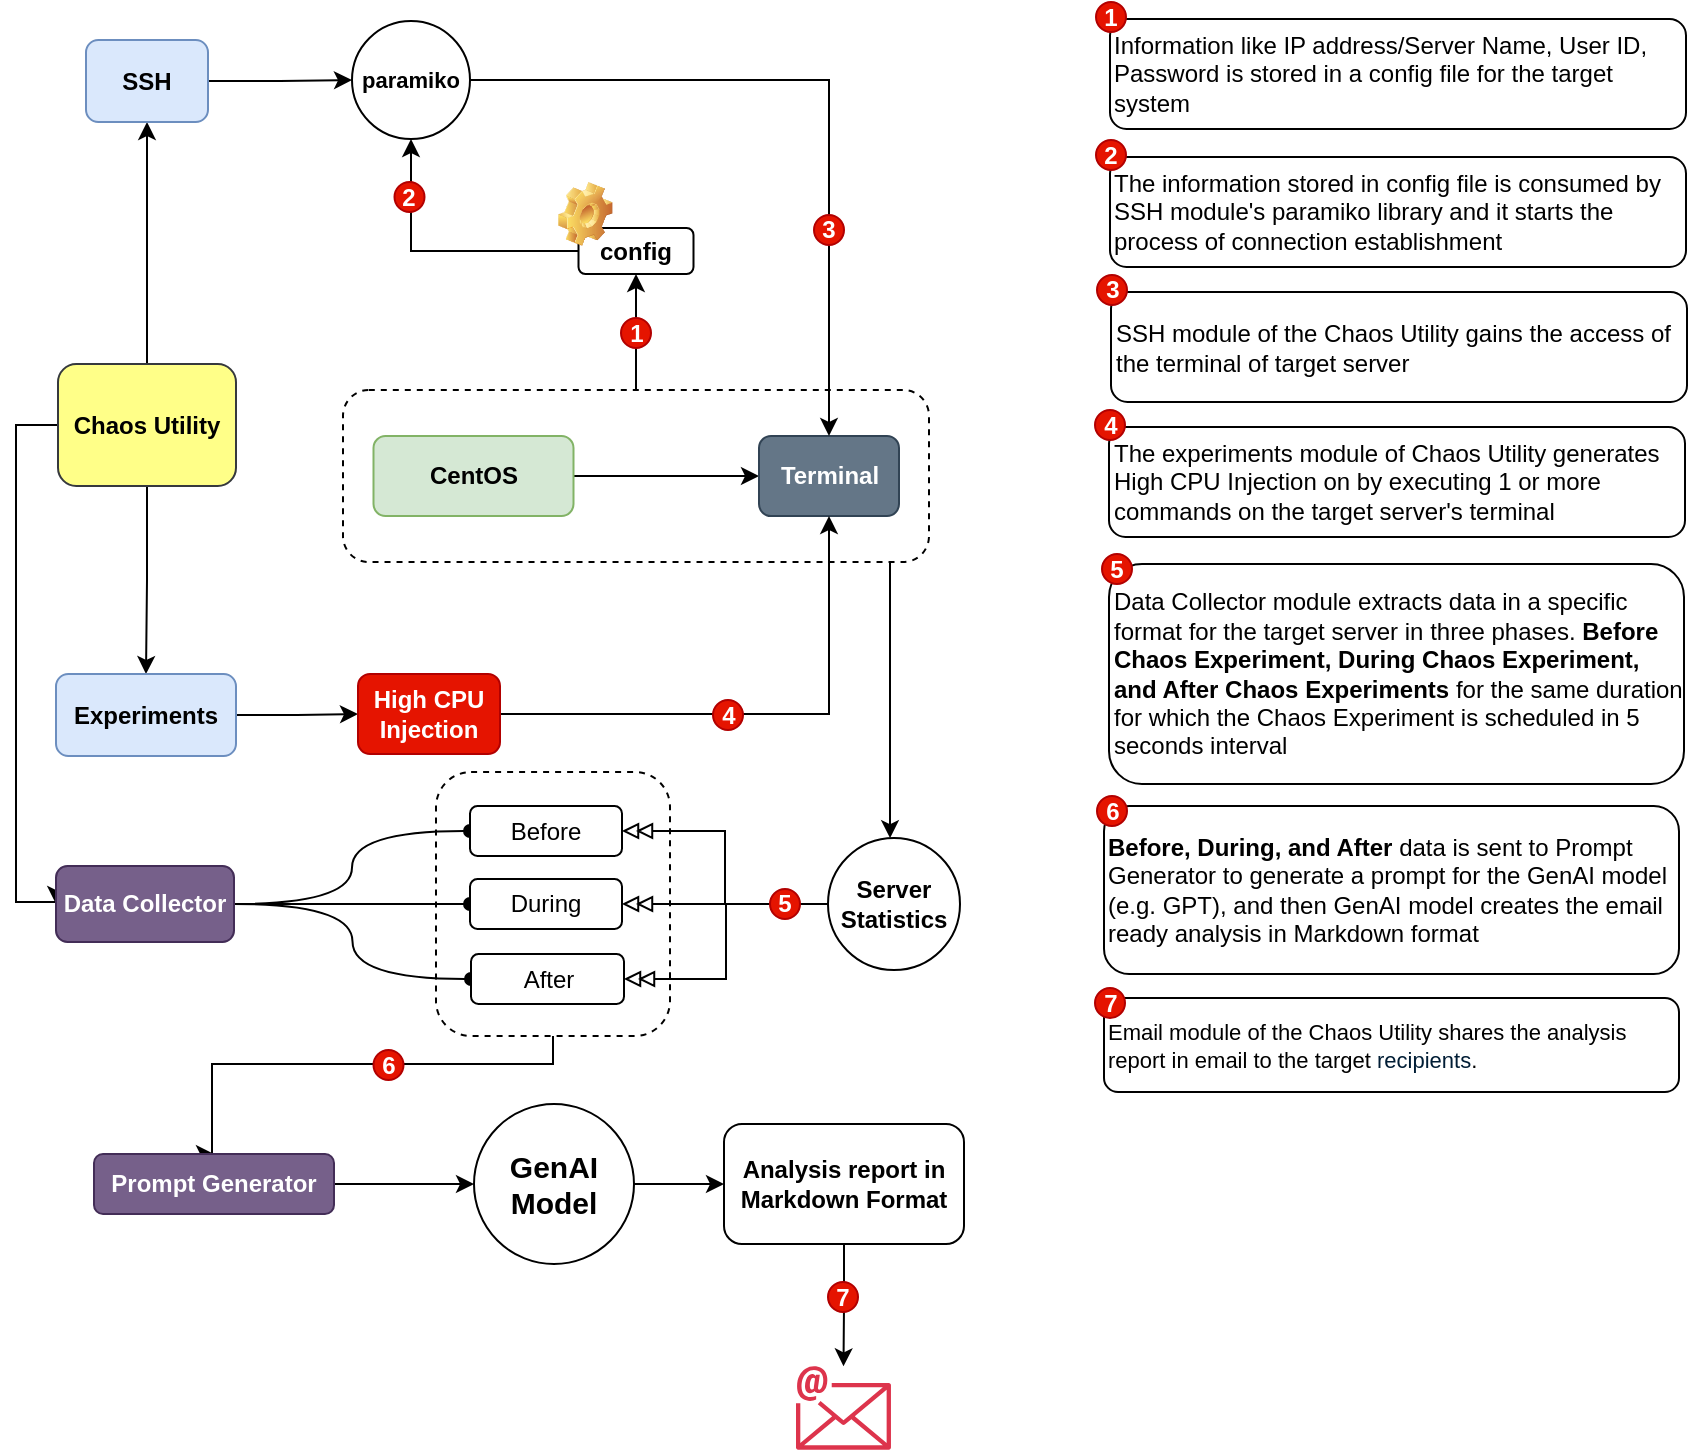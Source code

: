<mxfile version="24.5.2" type="github">
  <diagram name="Page-1" id="NkhVLPUMcwNlmVtLG-lc">
    <mxGraphModel dx="1434" dy="738" grid="0" gridSize="10" guides="1" tooltips="1" connect="1" arrows="1" fold="1" page="1" pageScale="1" pageWidth="850" pageHeight="1100" math="0" shadow="0">
      <root>
        <mxCell id="0" />
        <mxCell id="1" parent="0" />
        <mxCell id="LflM5cARyGVLYSAlDVeO-76" style="edgeStyle=orthogonalEdgeStyle;rounded=0;orthogonalLoop=1;jettySize=auto;html=1;entryX=0.5;entryY=0;entryDx=0;entryDy=0;" edge="1" parent="1" source="LflM5cARyGVLYSAlDVeO-73" target="LflM5cARyGVLYSAlDVeO-74">
          <mxGeometry relative="1" as="geometry">
            <Array as="points">
              <mxPoint x="280" y="603" />
              <mxPoint x="109" y="603" />
            </Array>
          </mxGeometry>
        </mxCell>
        <mxCell id="LflM5cARyGVLYSAlDVeO-73" value="" style="rounded=1;whiteSpace=wrap;html=1;dashed=1;" vertex="1" parent="1">
          <mxGeometry x="221" y="457" width="117" height="132" as="geometry" />
        </mxCell>
        <mxCell id="LflM5cARyGVLYSAlDVeO-32" style="rounded=0;orthogonalLoop=1;jettySize=auto;html=1;entryX=0.5;entryY=1;entryDx=0;entryDy=0;" edge="1" parent="1" source="LflM5cARyGVLYSAlDVeO-31" target="LflM5cARyGVLYSAlDVeO-8">
          <mxGeometry relative="1" as="geometry" />
        </mxCell>
        <mxCell id="LflM5cARyGVLYSAlDVeO-66" style="edgeStyle=orthogonalEdgeStyle;rounded=0;orthogonalLoop=1;jettySize=auto;html=1;" edge="1" parent="1" source="LflM5cARyGVLYSAlDVeO-31" target="LflM5cARyGVLYSAlDVeO-64">
          <mxGeometry relative="1" as="geometry">
            <Array as="points">
              <mxPoint x="448" y="386" />
              <mxPoint x="448" y="386" />
            </Array>
          </mxGeometry>
        </mxCell>
        <mxCell id="LflM5cARyGVLYSAlDVeO-31" value="" style="rounded=1;whiteSpace=wrap;html=1;dashed=1;" vertex="1" parent="1">
          <mxGeometry x="174.5" y="266" width="293" height="86" as="geometry" />
        </mxCell>
        <mxCell id="LflM5cARyGVLYSAlDVeO-17" style="edgeStyle=orthogonalEdgeStyle;rounded=0;orthogonalLoop=1;jettySize=auto;html=1;" edge="1" parent="1" source="LflM5cARyGVLYSAlDVeO-1" target="LflM5cARyGVLYSAlDVeO-3">
          <mxGeometry relative="1" as="geometry" />
        </mxCell>
        <mxCell id="LflM5cARyGVLYSAlDVeO-1" value="&lt;span&gt;CentOS&lt;/span&gt;" style="rounded=1;whiteSpace=wrap;html=1;fontStyle=1;fillColor=#d5e8d4;strokeColor=#82b366;" vertex="1" parent="1">
          <mxGeometry x="189.75" y="289" width="100" height="40" as="geometry" />
        </mxCell>
        <mxCell id="LflM5cARyGVLYSAlDVeO-36" style="edgeStyle=orthogonalEdgeStyle;rounded=0;orthogonalLoop=1;jettySize=auto;html=1;" edge="1" parent="1" source="LflM5cARyGVLYSAlDVeO-2" target="LflM5cARyGVLYSAlDVeO-35">
          <mxGeometry relative="1" as="geometry" />
        </mxCell>
        <mxCell id="LflM5cARyGVLYSAlDVeO-55" style="edgeStyle=orthogonalEdgeStyle;rounded=0;orthogonalLoop=1;jettySize=auto;html=1;" edge="1" parent="1" source="LflM5cARyGVLYSAlDVeO-2" target="LflM5cARyGVLYSAlDVeO-24">
          <mxGeometry relative="1" as="geometry" />
        </mxCell>
        <mxCell id="LflM5cARyGVLYSAlDVeO-57" style="edgeStyle=orthogonalEdgeStyle;rounded=0;orthogonalLoop=1;jettySize=auto;html=1;entryX=0;entryY=0.5;entryDx=0;entryDy=0;" edge="1" parent="1" source="LflM5cARyGVLYSAlDVeO-2" target="LflM5cARyGVLYSAlDVeO-56">
          <mxGeometry relative="1" as="geometry">
            <Array as="points">
              <mxPoint x="11" y="283" />
              <mxPoint x="11" y="522" />
            </Array>
          </mxGeometry>
        </mxCell>
        <mxCell id="LflM5cARyGVLYSAlDVeO-2" value="Chaos Utility" style="rounded=1;whiteSpace=wrap;html=1;fillColor=#ffff88;strokeColor=#36393d;fontStyle=1" vertex="1" parent="1">
          <mxGeometry x="32" y="253" width="89" height="61" as="geometry" />
        </mxCell>
        <mxCell id="LflM5cARyGVLYSAlDVeO-3" value="Terminal" style="rounded=1;whiteSpace=wrap;html=1;fillColor=#647687;fontColor=#ffffff;strokeColor=#314354;fontStyle=1" vertex="1" parent="1">
          <mxGeometry x="382.5" y="289" width="70" height="40" as="geometry" />
        </mxCell>
        <mxCell id="LflM5cARyGVLYSAlDVeO-33" style="edgeStyle=orthogonalEdgeStyle;rounded=0;orthogonalLoop=1;jettySize=auto;html=1;entryX=0.5;entryY=1;entryDx=0;entryDy=0;exitX=0;exitY=0.5;exitDx=0;exitDy=0;" edge="1" parent="1" source="LflM5cARyGVLYSAlDVeO-8" target="LflM5cARyGVLYSAlDVeO-11">
          <mxGeometry relative="1" as="geometry">
            <mxPoint x="254" y="196" as="sourcePoint" />
          </mxGeometry>
        </mxCell>
        <mxCell id="LflM5cARyGVLYSAlDVeO-8" value="config" style="rounded=1;whiteSpace=wrap;html=1;fontStyle=1" vertex="1" parent="1">
          <mxGeometry x="292.25" y="185" width="57.5" height="23" as="geometry" />
        </mxCell>
        <mxCell id="LflM5cARyGVLYSAlDVeO-12" value="1" style="ellipse;whiteSpace=wrap;html=1;aspect=fixed;fillColor=#e51400;fontColor=#ffffff;strokeColor=#B20000;fontStyle=1" vertex="1" parent="1">
          <mxGeometry x="313.5" y="230" width="15" height="15" as="geometry" />
        </mxCell>
        <mxCell id="LflM5cARyGVLYSAlDVeO-14" value="2" style="ellipse;whiteSpace=wrap;html=1;aspect=fixed;fillColor=#e51400;fontColor=#ffffff;strokeColor=#B20000;fontStyle=1" vertex="1" parent="1">
          <mxGeometry x="200.25" y="162" width="15" height="15" as="geometry" />
        </mxCell>
        <mxCell id="LflM5cARyGVLYSAlDVeO-27" style="edgeStyle=orthogonalEdgeStyle;rounded=0;orthogonalLoop=1;jettySize=auto;html=1;entryX=0.5;entryY=0;entryDx=0;entryDy=0;exitX=1;exitY=0.5;exitDx=0;exitDy=0;" edge="1" parent="1" source="LflM5cARyGVLYSAlDVeO-11" target="LflM5cARyGVLYSAlDVeO-3">
          <mxGeometry relative="1" as="geometry">
            <mxPoint x="313.5" y="111" as="sourcePoint" />
          </mxGeometry>
        </mxCell>
        <mxCell id="LflM5cARyGVLYSAlDVeO-38" style="edgeStyle=orthogonalEdgeStyle;rounded=0;orthogonalLoop=1;jettySize=auto;html=1;" edge="1" parent="1" source="LflM5cARyGVLYSAlDVeO-24" target="LflM5cARyGVLYSAlDVeO-11">
          <mxGeometry relative="1" as="geometry" />
        </mxCell>
        <mxCell id="LflM5cARyGVLYSAlDVeO-24" value="SSH" style="rounded=1;whiteSpace=wrap;html=1;fillColor=#dae8fc;strokeColor=#6c8ebf;fontStyle=1" vertex="1" parent="1">
          <mxGeometry x="46" y="91" width="61" height="41" as="geometry" />
        </mxCell>
        <mxCell id="LflM5cARyGVLYSAlDVeO-16" value="3" style="ellipse;whiteSpace=wrap;html=1;aspect=fixed;fillColor=#e51400;fontColor=#ffffff;strokeColor=#B20000;fontStyle=1" vertex="1" parent="1">
          <mxGeometry x="410" y="178.5" width="15" height="15" as="geometry" />
        </mxCell>
        <mxCell id="LflM5cARyGVLYSAlDVeO-42" style="edgeStyle=orthogonalEdgeStyle;rounded=0;orthogonalLoop=1;jettySize=auto;html=1;entryX=0;entryY=0.5;entryDx=0;entryDy=0;" edge="1" parent="1" source="LflM5cARyGVLYSAlDVeO-35" target="LflM5cARyGVLYSAlDVeO-41">
          <mxGeometry relative="1" as="geometry" />
        </mxCell>
        <mxCell id="LflM5cARyGVLYSAlDVeO-35" value="Experiments" style="rounded=1;whiteSpace=wrap;html=1;fillColor=#dae8fc;strokeColor=#6c8ebf;fontStyle=1" vertex="1" parent="1">
          <mxGeometry x="31" y="408" width="90" height="41" as="geometry" />
        </mxCell>
        <mxCell id="LflM5cARyGVLYSAlDVeO-11" value="&lt;font style=&quot;font-size: 11px;&quot;&gt;paramiko&lt;/font&gt;" style="ellipse;whiteSpace=wrap;html=1;aspect=fixed;fontStyle=1" vertex="1" parent="1">
          <mxGeometry x="179" y="81.5" width="59" height="59" as="geometry" />
        </mxCell>
        <mxCell id="LflM5cARyGVLYSAlDVeO-43" style="edgeStyle=orthogonalEdgeStyle;rounded=0;orthogonalLoop=1;jettySize=auto;html=1;" edge="1" parent="1" source="LflM5cARyGVLYSAlDVeO-41" target="LflM5cARyGVLYSAlDVeO-3">
          <mxGeometry relative="1" as="geometry" />
        </mxCell>
        <mxCell id="LflM5cARyGVLYSAlDVeO-41" value="High CPU Injection" style="rounded=1;whiteSpace=wrap;html=1;fontStyle=1;fillColor=#e51400;fontColor=#ffffff;strokeColor=#B20000;" vertex="1" parent="1">
          <mxGeometry x="182" y="408" width="71" height="40" as="geometry" />
        </mxCell>
        <mxCell id="LflM5cARyGVLYSAlDVeO-44" value="4" style="ellipse;whiteSpace=wrap;html=1;aspect=fixed;fillColor=#e51400;fontColor=#ffffff;strokeColor=#B20000;fontStyle=1" vertex="1" parent="1">
          <mxGeometry x="359.5" y="421" width="15" height="15" as="geometry" />
        </mxCell>
        <mxCell id="LflM5cARyGVLYSAlDVeO-45" value="&lt;div style=&quot;&quot;&gt;Information like IP address/Server Name, User ID, Password is stored in a config file for the target system&lt;/div&gt;" style="rounded=1;whiteSpace=wrap;html=1;align=left;fontFamily=Helvetica;fontStyle=0" vertex="1" parent="1">
          <mxGeometry x="558" y="80.5" width="288" height="55" as="geometry" />
        </mxCell>
        <mxCell id="LflM5cARyGVLYSAlDVeO-46" value="1" style="ellipse;whiteSpace=wrap;html=1;aspect=fixed;fillColor=#e51400;fontColor=#ffffff;strokeColor=#B20000;fontStyle=1" vertex="1" parent="1">
          <mxGeometry x="551" y="72" width="15" height="15" as="geometry" />
        </mxCell>
        <mxCell id="LflM5cARyGVLYSAlDVeO-49" value="&lt;div style=&quot;&quot;&gt;The information stored in config file is consumed by SSH module&#39;s paramiko library and it starts the process of connection establishment&lt;/div&gt;" style="rounded=1;whiteSpace=wrap;html=1;align=left;fontFamily=Helvetica;fontStyle=0" vertex="1" parent="1">
          <mxGeometry x="558" y="149.5" width="288" height="55" as="geometry" />
        </mxCell>
        <mxCell id="LflM5cARyGVLYSAlDVeO-50" value="2" style="ellipse;whiteSpace=wrap;html=1;aspect=fixed;fillColor=#e51400;fontColor=#ffffff;strokeColor=#B20000;fontStyle=1" vertex="1" parent="1">
          <mxGeometry x="551" y="141" width="15" height="15" as="geometry" />
        </mxCell>
        <mxCell id="LflM5cARyGVLYSAlDVeO-51" value="&lt;div style=&quot;&quot;&gt;SSH module of the Chaos Utility gains the access of the terminal of target server&lt;/div&gt;" style="rounded=1;whiteSpace=wrap;html=1;align=left;fontFamily=Helvetica;fontStyle=0" vertex="1" parent="1">
          <mxGeometry x="558.5" y="217" width="288" height="55" as="geometry" />
        </mxCell>
        <mxCell id="LflM5cARyGVLYSAlDVeO-52" value="3" style="ellipse;whiteSpace=wrap;html=1;aspect=fixed;fillColor=#e51400;fontColor=#ffffff;strokeColor=#B20000;fontStyle=1" vertex="1" parent="1">
          <mxGeometry x="551.5" y="208.5" width="15" height="15" as="geometry" />
        </mxCell>
        <mxCell id="LflM5cARyGVLYSAlDVeO-53" value="&lt;div style=&quot;&quot;&gt;The experiments module of Chaos Utility generates High CPU Injection on by executing 1 or more commands on the target server&#39;s terminal&lt;/div&gt;" style="rounded=1;whiteSpace=wrap;html=1;align=left;fontFamily=Helvetica;fontStyle=0" vertex="1" parent="1">
          <mxGeometry x="557.5" y="284.5" width="288" height="55" as="geometry" />
        </mxCell>
        <mxCell id="LflM5cARyGVLYSAlDVeO-54" value="4" style="ellipse;whiteSpace=wrap;html=1;aspect=fixed;fillColor=#e51400;fontColor=#ffffff;strokeColor=#B20000;fontStyle=1" vertex="1" parent="1">
          <mxGeometry x="550.5" y="276" width="15" height="15" as="geometry" />
        </mxCell>
        <mxCell id="LflM5cARyGVLYSAlDVeO-61" style="rounded=0;orthogonalLoop=1;jettySize=auto;html=1;entryX=0;entryY=0.5;entryDx=0;entryDy=0;exitX=1;exitY=0.5;exitDx=0;exitDy=0;edgeStyle=orthogonalEdgeStyle;curved=1;endArrow=oval;endFill=1;" edge="1" parent="1" source="LflM5cARyGVLYSAlDVeO-56" target="LflM5cARyGVLYSAlDVeO-58">
          <mxGeometry relative="1" as="geometry">
            <mxPoint x="180" y="523" as="sourcePoint" />
          </mxGeometry>
        </mxCell>
        <mxCell id="LflM5cARyGVLYSAlDVeO-62" style="rounded=0;orthogonalLoop=1;jettySize=auto;html=1;entryX=0;entryY=0.5;entryDx=0;entryDy=0;edgeStyle=orthogonalEdgeStyle;curved=1;endArrow=oval;endFill=1;" edge="1" parent="1" source="LflM5cARyGVLYSAlDVeO-56" target="LflM5cARyGVLYSAlDVeO-59">
          <mxGeometry relative="1" as="geometry" />
        </mxCell>
        <mxCell id="LflM5cARyGVLYSAlDVeO-63" style="rounded=0;orthogonalLoop=1;jettySize=auto;html=1;entryX=0;entryY=0.5;entryDx=0;entryDy=0;exitX=1;exitY=0.5;exitDx=0;exitDy=0;edgeStyle=orthogonalEdgeStyle;curved=1;endArrow=oval;endFill=1;" edge="1" parent="1" source="LflM5cARyGVLYSAlDVeO-56" target="LflM5cARyGVLYSAlDVeO-60">
          <mxGeometry relative="1" as="geometry" />
        </mxCell>
        <mxCell id="LflM5cARyGVLYSAlDVeO-56" value="Data Collector" style="rounded=1;whiteSpace=wrap;html=1;fontStyle=1;fillColor=#76608a;fontColor=#ffffff;strokeColor=#432D57;" vertex="1" parent="1">
          <mxGeometry x="31" y="504" width="89" height="38" as="geometry" />
        </mxCell>
        <mxCell id="LflM5cARyGVLYSAlDVeO-58" value="Before" style="rounded=1;whiteSpace=wrap;html=1;" vertex="1" parent="1">
          <mxGeometry x="238" y="474" width="76" height="25" as="geometry" />
        </mxCell>
        <mxCell id="LflM5cARyGVLYSAlDVeO-59" value="During" style="rounded=1;whiteSpace=wrap;html=1;" vertex="1" parent="1">
          <mxGeometry x="238" y="510.5" width="76" height="25" as="geometry" />
        </mxCell>
        <mxCell id="LflM5cARyGVLYSAlDVeO-60" value="After" style="rounded=1;whiteSpace=wrap;html=1;" vertex="1" parent="1">
          <mxGeometry x="238.5" y="548" width="76.5" height="25" as="geometry" />
        </mxCell>
        <mxCell id="LflM5cARyGVLYSAlDVeO-67" style="edgeStyle=orthogonalEdgeStyle;rounded=0;orthogonalLoop=1;jettySize=auto;html=1;entryX=1;entryY=0.5;entryDx=0;entryDy=0;endArrow=doubleBlock;endFill=0;" edge="1" parent="1" source="LflM5cARyGVLYSAlDVeO-64" target="LflM5cARyGVLYSAlDVeO-58">
          <mxGeometry relative="1" as="geometry" />
        </mxCell>
        <mxCell id="LflM5cARyGVLYSAlDVeO-68" style="edgeStyle=orthogonalEdgeStyle;rounded=0;orthogonalLoop=1;jettySize=auto;html=1;endArrow=doubleBlock;endFill=0;" edge="1" parent="1" source="LflM5cARyGVLYSAlDVeO-64" target="LflM5cARyGVLYSAlDVeO-59">
          <mxGeometry relative="1" as="geometry" />
        </mxCell>
        <mxCell id="LflM5cARyGVLYSAlDVeO-69" style="edgeStyle=orthogonalEdgeStyle;rounded=0;orthogonalLoop=1;jettySize=auto;html=1;entryX=1;entryY=0.5;entryDx=0;entryDy=0;endArrow=doubleBlock;endFill=0;" edge="1" parent="1" source="LflM5cARyGVLYSAlDVeO-64" target="LflM5cARyGVLYSAlDVeO-60">
          <mxGeometry relative="1" as="geometry" />
        </mxCell>
        <mxCell id="LflM5cARyGVLYSAlDVeO-64" value="Server&lt;div&gt;Statistics&lt;/div&gt;" style="ellipse;whiteSpace=wrap;html=1;aspect=fixed;fontStyle=1" vertex="1" parent="1">
          <mxGeometry x="417" y="490" width="66" height="66" as="geometry" />
        </mxCell>
        <mxCell id="LflM5cARyGVLYSAlDVeO-70" value="5" style="ellipse;whiteSpace=wrap;html=1;aspect=fixed;fillColor=#e51400;fontColor=#ffffff;strokeColor=#B20000;fontStyle=1" vertex="1" parent="1">
          <mxGeometry x="388" y="515.5" width="15" height="15" as="geometry" />
        </mxCell>
        <mxCell id="LflM5cARyGVLYSAlDVeO-71" value="&lt;div style=&quot;&quot;&gt;Data Collector module extracts data in a specific format for the target server in three phases. &lt;b&gt;Before Chaos Experiment, During Chaos Experiment, and After Chaos Experiments &lt;/b&gt;for the same duration for which the Chaos Experiment is scheduled in 5 seconds interval&lt;/div&gt;" style="rounded=1;whiteSpace=wrap;html=1;align=left;fontFamily=Helvetica;fontStyle=0" vertex="1" parent="1">
          <mxGeometry x="557.5" y="353" width="287.5" height="110" as="geometry" />
        </mxCell>
        <mxCell id="LflM5cARyGVLYSAlDVeO-72" value="5" style="ellipse;whiteSpace=wrap;html=1;aspect=fixed;fillColor=#e51400;fontColor=#ffffff;strokeColor=#B20000;fontStyle=1" vertex="1" parent="1">
          <mxGeometry x="554" y="348" width="15" height="15" as="geometry" />
        </mxCell>
        <mxCell id="LflM5cARyGVLYSAlDVeO-78" style="edgeStyle=orthogonalEdgeStyle;rounded=0;orthogonalLoop=1;jettySize=auto;html=1;" edge="1" parent="1" source="LflM5cARyGVLYSAlDVeO-74" target="LflM5cARyGVLYSAlDVeO-77">
          <mxGeometry relative="1" as="geometry" />
        </mxCell>
        <mxCell id="LflM5cARyGVLYSAlDVeO-74" value="Prompt Generator" style="rounded=1;whiteSpace=wrap;html=1;fillColor=#76608a;fontColor=#ffffff;strokeColor=#432D57;fontStyle=1" vertex="1" parent="1">
          <mxGeometry x="50" y="648" width="120" height="30" as="geometry" />
        </mxCell>
        <mxCell id="LflM5cARyGVLYSAlDVeO-80" style="edgeStyle=orthogonalEdgeStyle;rounded=0;orthogonalLoop=1;jettySize=auto;html=1;entryX=0;entryY=0.5;entryDx=0;entryDy=0;" edge="1" parent="1" source="LflM5cARyGVLYSAlDVeO-77" target="LflM5cARyGVLYSAlDVeO-79">
          <mxGeometry relative="1" as="geometry" />
        </mxCell>
        <mxCell id="LflM5cARyGVLYSAlDVeO-77" value="&lt;b style=&quot;font-size: 15px;&quot;&gt;&lt;font style=&quot;font-size: 15px;&quot;&gt;GenAI&lt;/font&gt;&lt;/b&gt;&lt;div style=&quot;font-size: 15px;&quot;&gt;&lt;b style=&quot;&quot;&gt;&lt;font style=&quot;font-size: 15px;&quot;&gt;Model&lt;/font&gt;&lt;/b&gt;&lt;/div&gt;" style="ellipse;whiteSpace=wrap;html=1;aspect=fixed;" vertex="1" parent="1">
          <mxGeometry x="240" y="623" width="80" height="80" as="geometry" />
        </mxCell>
        <mxCell id="LflM5cARyGVLYSAlDVeO-83" style="edgeStyle=orthogonalEdgeStyle;rounded=0;orthogonalLoop=1;jettySize=auto;html=1;" edge="1" parent="1" source="LflM5cARyGVLYSAlDVeO-79" target="LflM5cARyGVLYSAlDVeO-82">
          <mxGeometry relative="1" as="geometry" />
        </mxCell>
        <mxCell id="LflM5cARyGVLYSAlDVeO-79" value="Analysis report in Markdown Format" style="rounded=1;whiteSpace=wrap;html=1;fontStyle=1" vertex="1" parent="1">
          <mxGeometry x="365" y="633" width="120" height="60" as="geometry" />
        </mxCell>
        <mxCell id="LflM5cARyGVLYSAlDVeO-81" value="" style="shape=image;html=1;verticalLabelPosition=bottom;verticalAlign=top;imageAspect=1;aspect=fixed;image=img/clipart/Gear_128x128.png" vertex="1" parent="1">
          <mxGeometry x="282" y="162" width="27.28" height="32" as="geometry" />
        </mxCell>
        <mxCell id="LflM5cARyGVLYSAlDVeO-82" value="" style="sketch=0;outlineConnect=0;fontColor=#232F3E;gradientColor=none;fillColor=#DD344C;strokeColor=none;dashed=0;verticalLabelPosition=bottom;verticalAlign=top;align=center;html=1;fontSize=12;fontStyle=0;aspect=fixed;shape=mxgraph.aws4.email;" vertex="1" parent="1">
          <mxGeometry x="401" y="754" width="47.48" height="42" as="geometry" />
        </mxCell>
        <mxCell id="LflM5cARyGVLYSAlDVeO-84" value="6" style="ellipse;whiteSpace=wrap;html=1;aspect=fixed;fillColor=#e51400;fontColor=#ffffff;strokeColor=#B20000;fontStyle=1" vertex="1" parent="1">
          <mxGeometry x="189.75" y="596" width="15" height="15" as="geometry" />
        </mxCell>
        <mxCell id="LflM5cARyGVLYSAlDVeO-87" value="7" style="ellipse;whiteSpace=wrap;html=1;aspect=fixed;fillColor=#e51400;fontColor=#ffffff;strokeColor=#B20000;fontStyle=1" vertex="1" parent="1">
          <mxGeometry x="417" y="712" width="15" height="15" as="geometry" />
        </mxCell>
        <mxCell id="LflM5cARyGVLYSAlDVeO-88" value="&lt;div style=&quot;&quot;&gt;&lt;b&gt;Before, During, and After &lt;/b&gt;data is sent to Prompt Generator to generate a prompt for the GenAI model (e.g. GPT), and then GenAI model creates the email ready analysis in Markdown format&lt;/div&gt;" style="rounded=1;whiteSpace=wrap;html=1;align=left;fontFamily=Helvetica;fontStyle=0" vertex="1" parent="1">
          <mxGeometry x="555" y="474" width="287.5" height="84" as="geometry" />
        </mxCell>
        <mxCell id="LflM5cARyGVLYSAlDVeO-89" value="6" style="ellipse;whiteSpace=wrap;html=1;aspect=fixed;fillColor=#e51400;fontColor=#ffffff;strokeColor=#B20000;fontStyle=1" vertex="1" parent="1">
          <mxGeometry x="551.5" y="469" width="15" height="15" as="geometry" />
        </mxCell>
        <mxCell id="LflM5cARyGVLYSAlDVeO-90" value="&lt;div style=&quot;font-size: 11px;&quot;&gt;Email module of the Chaos Utility shares the analysis report in email to the target&amp;nbsp;&lt;span style=&quot;color: rgb(0, 29, 53); font-family: &amp;quot;Google Sans&amp;quot;, arial, sans-serif-medium, sans-serif; text-wrap: nowrap; background-color: rgb(255, 255, 255);&quot;&gt;recipients&lt;/span&gt;.&lt;/div&gt;" style="rounded=1;whiteSpace=wrap;html=1;align=left;fontFamily=Helvetica;fontStyle=0" vertex="1" parent="1">
          <mxGeometry x="555" y="570" width="287.5" height="47" as="geometry" />
        </mxCell>
        <mxCell id="LflM5cARyGVLYSAlDVeO-91" value="7" style="ellipse;whiteSpace=wrap;html=1;aspect=fixed;fillColor=#e51400;fontColor=#ffffff;strokeColor=#B20000;fontStyle=1" vertex="1" parent="1">
          <mxGeometry x="550.5" y="565" width="15" height="15" as="geometry" />
        </mxCell>
      </root>
    </mxGraphModel>
  </diagram>
</mxfile>
